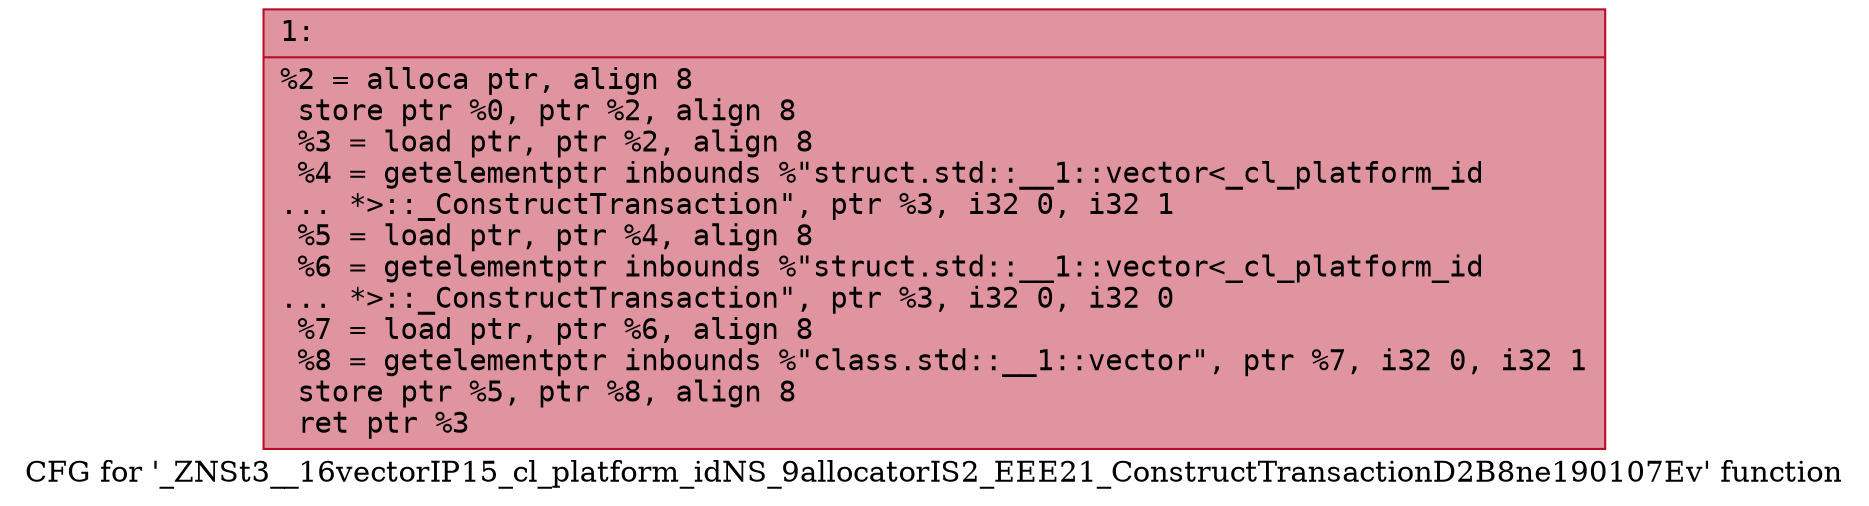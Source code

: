 digraph "CFG for '_ZNSt3__16vectorIP15_cl_platform_idNS_9allocatorIS2_EEE21_ConstructTransactionD2B8ne190107Ev' function" {
	label="CFG for '_ZNSt3__16vectorIP15_cl_platform_idNS_9allocatorIS2_EEE21_ConstructTransactionD2B8ne190107Ev' function";

	Node0x600000635040 [shape=record,color="#b70d28ff", style=filled, fillcolor="#b70d2870" fontname="Courier",label="{1:\l|  %2 = alloca ptr, align 8\l  store ptr %0, ptr %2, align 8\l  %3 = load ptr, ptr %2, align 8\l  %4 = getelementptr inbounds %\"struct.std::__1::vector\<_cl_platform_id\l... *\>::_ConstructTransaction\", ptr %3, i32 0, i32 1\l  %5 = load ptr, ptr %4, align 8\l  %6 = getelementptr inbounds %\"struct.std::__1::vector\<_cl_platform_id\l... *\>::_ConstructTransaction\", ptr %3, i32 0, i32 0\l  %7 = load ptr, ptr %6, align 8\l  %8 = getelementptr inbounds %\"class.std::__1::vector\", ptr %7, i32 0, i32 1\l  store ptr %5, ptr %8, align 8\l  ret ptr %3\l}"];
}
